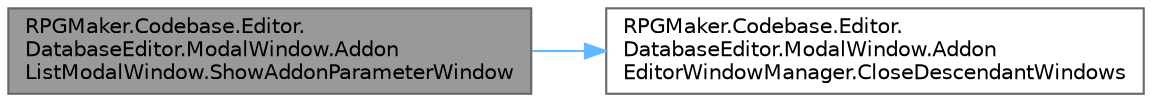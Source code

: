 digraph "RPGMaker.Codebase.Editor.DatabaseEditor.ModalWindow.AddonListModalWindow.ShowAddonParameterWindow"
{
 // LATEX_PDF_SIZE
  bgcolor="transparent";
  edge [fontname=Helvetica,fontsize=10,labelfontname=Helvetica,labelfontsize=10];
  node [fontname=Helvetica,fontsize=10,shape=box,height=0.2,width=0.4];
  rankdir="LR";
  Node1 [id="Node000001",label="RPGMaker.Codebase.Editor.\lDatabaseEditor.ModalWindow.Addon\lListModalWindow.ShowAddonParameterWindow",height=0.2,width=0.4,color="gray40", fillcolor="grey60", style="filled", fontcolor="black",tooltip=" "];
  Node1 -> Node2 [id="edge1_Node000001_Node000002",color="steelblue1",style="solid",tooltip=" "];
  Node2 [id="Node000002",label="RPGMaker.Codebase.Editor.\lDatabaseEditor.ModalWindow.Addon\lEditorWindowManager.CloseDescendantWindows",height=0.2,width=0.4,color="grey40", fillcolor="white", style="filled",URL="$da/df8/class_r_p_g_maker_1_1_codebase_1_1_editor_1_1_database_editor_1_1_modal_window_1_1_addon_editor_window_manager.html#ab0dca4ac11ed0d0fe85bfbe4366a3952",tooltip=" "];
}
